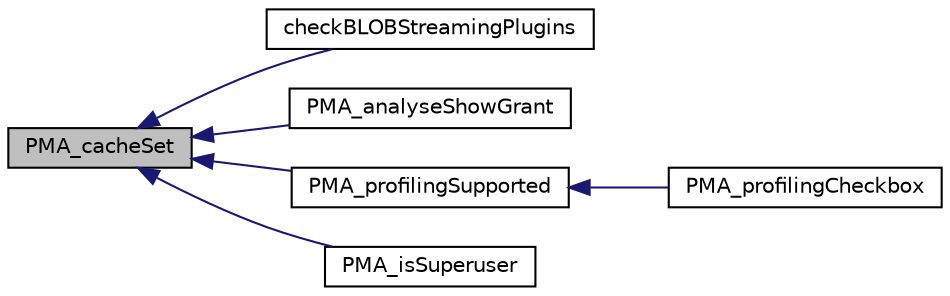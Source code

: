 digraph G
{
  edge [fontname="Helvetica",fontsize="10",labelfontname="Helvetica",labelfontsize="10"];
  node [fontname="Helvetica",fontsize="10",shape=record];
  rankdir="LR";
  Node1 [label="PMA_cacheSet",height=0.2,width=0.4,color="black", fillcolor="grey75", style="filled" fontcolor="black"];
  Node1 -> Node2 [dir="back",color="midnightblue",fontsize="10",style="solid",fontname="Helvetica"];
  Node2 [label="checkBLOBStreamingPlugins",height=0.2,width=0.4,color="black", fillcolor="white", style="filled",URL="$blobstreaming_8lib_8php.html#a36f2035b1d0ef8004c6611a598487e41",tooltip="checks whether the necessary plugins for BLOBStreaming exist"];
  Node1 -> Node3 [dir="back",color="midnightblue",fontsize="10",style="solid",fontname="Helvetica"];
  Node3 [label="PMA_analyseShowGrant",height=0.2,width=0.4,color="black", fillcolor="white", style="filled",URL="$check__user__privileges_8lib_8php.html#a7e5034bdb6b887bec23b89c3f5db71b2",tooltip="sets privilege information extracted from SHOW GRANTS result"];
  Node1 -> Node4 [dir="back",color="midnightblue",fontsize="10",style="solid",fontname="Helvetica"];
  Node4 [label="PMA_profilingSupported",height=0.2,width=0.4,color="black", fillcolor="white", style="filled",URL="$common_8lib_8php.html#a435d3361c16efc65577a9e9c1e3cdc6d",tooltip="Verifies if current MySQL server supports profiling."];
  Node4 -> Node5 [dir="back",color="midnightblue",fontsize="10",style="solid",fontname="Helvetica"];
  Node5 [label="PMA_profilingCheckbox",height=0.2,width=0.4,color="black", fillcolor="white", style="filled",URL="$common_8lib_8php.html#a35561ba2e39610d89df541dfd1cd0b1b",tooltip="Displays a form with the Profiling checkbox."];
  Node1 -> Node6 [dir="back",color="midnightblue",fontsize="10",style="solid",fontname="Helvetica"];
  Node6 [label="PMA_isSuperuser",height=0.2,width=0.4,color="black", fillcolor="white", style="filled",URL="$database__interface_8lib_8php.html#a8625f640d7f62aa247791803ac9ab54b",tooltip="returns true (int &gt; 0) if current user is superuser otherwise 0"];
}
